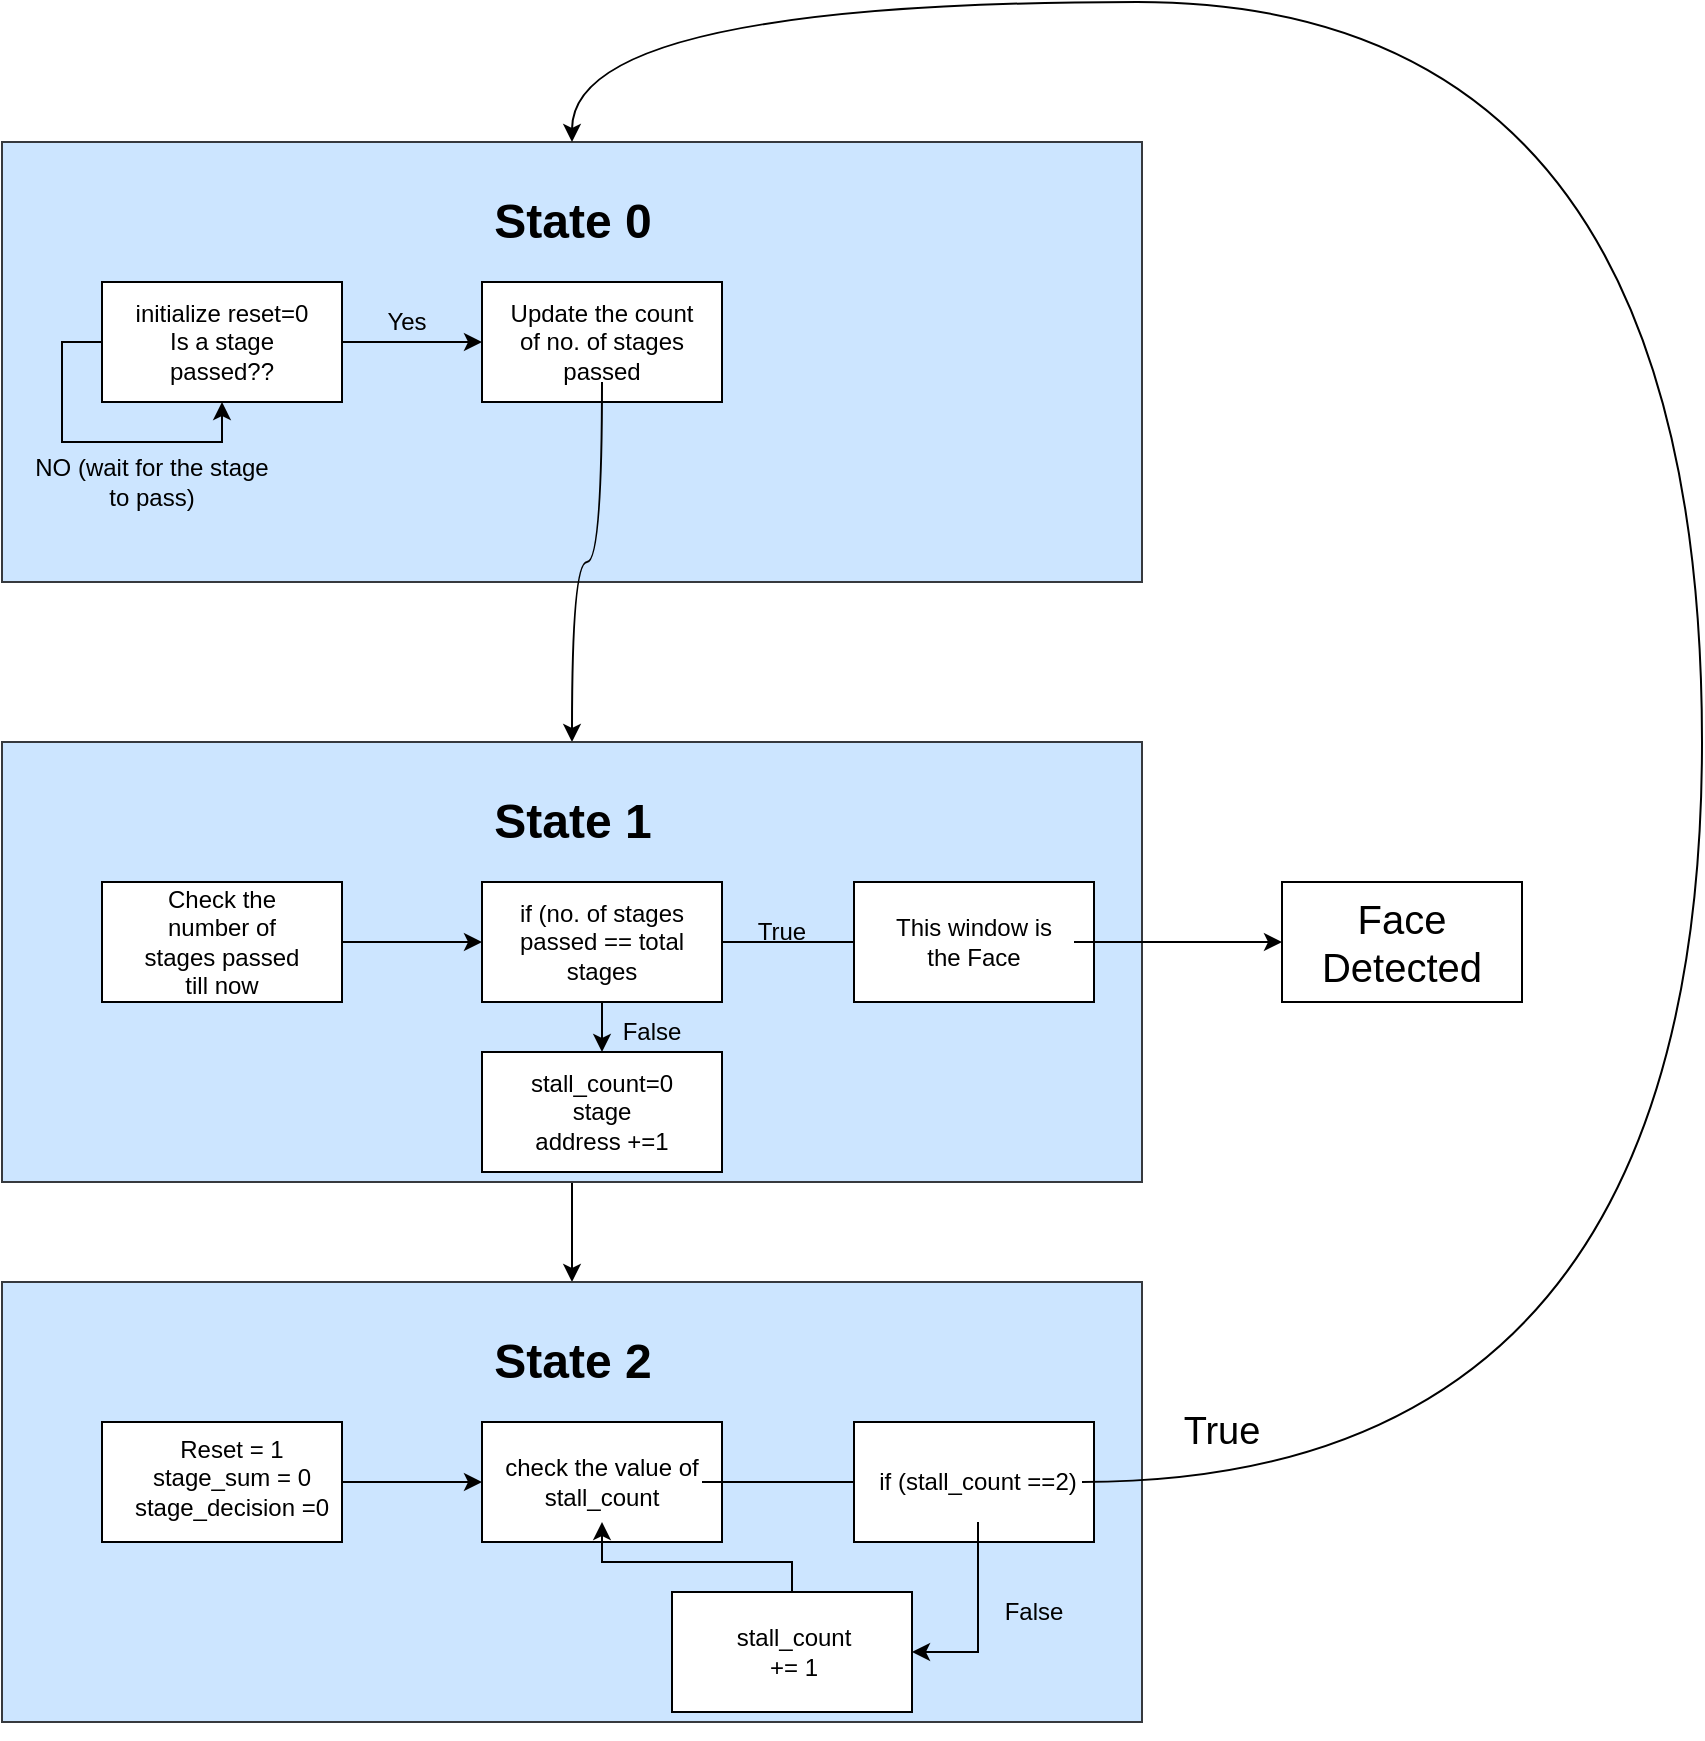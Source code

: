 <mxfile version="24.8.4">
  <diagram name="Page-1" id="X4yzGegIUSzkH-B18ibi">
    <mxGraphModel dx="1100" dy="684" grid="1" gridSize="10" guides="1" tooltips="1" connect="1" arrows="1" fold="1" page="1" pageScale="1" pageWidth="850" pageHeight="1100" math="0" shadow="0">
      <root>
        <mxCell id="0" />
        <mxCell id="1" parent="0" />
        <mxCell id="AWEAjnlp_y2p0hdCzsuD-3" value="" style="rounded=0;whiteSpace=wrap;html=1;fillColor=#cce5ff;strokeColor=#36393d;" vertex="1" parent="1">
          <mxGeometry x="70" y="90" width="570" height="220" as="geometry" />
        </mxCell>
        <mxCell id="AWEAjnlp_y2p0hdCzsuD-4" style="edgeStyle=orthogonalEdgeStyle;rounded=0;orthogonalLoop=1;jettySize=auto;html=1;exitX=1;exitY=0.5;exitDx=0;exitDy=0;entryX=0;entryY=0.5;entryDx=0;entryDy=0;" edge="1" parent="1" source="AWEAjnlp_y2p0hdCzsuD-5" target="AWEAjnlp_y2p0hdCzsuD-9">
          <mxGeometry relative="1" as="geometry" />
        </mxCell>
        <mxCell id="AWEAjnlp_y2p0hdCzsuD-5" value="" style="rounded=0;whiteSpace=wrap;html=1;" vertex="1" parent="1">
          <mxGeometry x="120" y="160" width="120" height="60" as="geometry" />
        </mxCell>
        <mxCell id="AWEAjnlp_y2p0hdCzsuD-6" value="&lt;div&gt;initialize reset=0&lt;/div&gt;Is a stage passed??" style="text;html=1;align=center;verticalAlign=middle;whiteSpace=wrap;rounded=0;" vertex="1" parent="1">
          <mxGeometry x="135" y="175" width="90" height="30" as="geometry" />
        </mxCell>
        <mxCell id="AWEAjnlp_y2p0hdCzsuD-7" value="State 0" style="text;strokeColor=none;fillColor=none;html=1;fontSize=24;fontStyle=1;verticalAlign=middle;align=center;" vertex="1" parent="1">
          <mxGeometry x="305" y="110" width="100" height="40" as="geometry" />
        </mxCell>
        <mxCell id="AWEAjnlp_y2p0hdCzsuD-9" value="" style="rounded=0;whiteSpace=wrap;html=1;" vertex="1" parent="1">
          <mxGeometry x="310" y="160" width="120" height="60" as="geometry" />
        </mxCell>
        <mxCell id="AWEAjnlp_y2p0hdCzsuD-114" style="edgeStyle=orthogonalEdgeStyle;rounded=0;orthogonalLoop=1;jettySize=auto;html=1;entryX=0.5;entryY=0;entryDx=0;entryDy=0;curved=1;" edge="1" parent="1" source="AWEAjnlp_y2p0hdCzsuD-10" target="AWEAjnlp_y2p0hdCzsuD-21">
          <mxGeometry relative="1" as="geometry" />
        </mxCell>
        <mxCell id="AWEAjnlp_y2p0hdCzsuD-10" value="Update the count of no. of stages passed" style="text;html=1;align=center;verticalAlign=middle;whiteSpace=wrap;rounded=0;" vertex="1" parent="1">
          <mxGeometry x="320" y="170" width="100" height="40" as="geometry" />
        </mxCell>
        <mxCell id="AWEAjnlp_y2p0hdCzsuD-11" value="Yes" style="text;html=1;align=center;verticalAlign=middle;whiteSpace=wrap;rounded=0;" vertex="1" parent="1">
          <mxGeometry x="250" y="170" width="45" height="20" as="geometry" />
        </mxCell>
        <mxCell id="AWEAjnlp_y2p0hdCzsuD-12" style="edgeStyle=orthogonalEdgeStyle;rounded=0;orthogonalLoop=1;jettySize=auto;html=1;exitX=0;exitY=0.5;exitDx=0;exitDy=0;entryX=0.5;entryY=1;entryDx=0;entryDy=0;" edge="1" parent="1" source="AWEAjnlp_y2p0hdCzsuD-5" target="AWEAjnlp_y2p0hdCzsuD-5">
          <mxGeometry relative="1" as="geometry" />
        </mxCell>
        <mxCell id="AWEAjnlp_y2p0hdCzsuD-13" value="NO (wait for the stage to pass)" style="text;html=1;align=center;verticalAlign=middle;whiteSpace=wrap;rounded=0;" vertex="1" parent="1">
          <mxGeometry x="80" y="245" width="130" height="30" as="geometry" />
        </mxCell>
        <mxCell id="AWEAjnlp_y2p0hdCzsuD-20" style="edgeStyle=orthogonalEdgeStyle;rounded=0;orthogonalLoop=1;jettySize=auto;html=1;exitX=0.5;exitY=1;exitDx=0;exitDy=0;" edge="1" parent="1" source="AWEAjnlp_y2p0hdCzsuD-3" target="AWEAjnlp_y2p0hdCzsuD-3">
          <mxGeometry relative="1" as="geometry" />
        </mxCell>
        <mxCell id="AWEAjnlp_y2p0hdCzsuD-112" style="edgeStyle=orthogonalEdgeStyle;rounded=0;orthogonalLoop=1;jettySize=auto;html=1;entryX=0.5;entryY=0;entryDx=0;entryDy=0;" edge="1" parent="1" source="AWEAjnlp_y2p0hdCzsuD-21" target="AWEAjnlp_y2p0hdCzsuD-82">
          <mxGeometry relative="1" as="geometry" />
        </mxCell>
        <mxCell id="AWEAjnlp_y2p0hdCzsuD-21" value="" style="rounded=0;whiteSpace=wrap;html=1;fillColor=#cce5ff;strokeColor=#36393d;" vertex="1" parent="1">
          <mxGeometry x="70" y="390" width="570" height="220" as="geometry" />
        </mxCell>
        <mxCell id="AWEAjnlp_y2p0hdCzsuD-22" style="edgeStyle=orthogonalEdgeStyle;rounded=0;orthogonalLoop=1;jettySize=auto;html=1;exitX=1;exitY=0.5;exitDx=0;exitDy=0;entryX=0;entryY=0.5;entryDx=0;entryDy=0;" edge="1" parent="1" source="AWEAjnlp_y2p0hdCzsuD-23" target="AWEAjnlp_y2p0hdCzsuD-26">
          <mxGeometry relative="1" as="geometry" />
        </mxCell>
        <mxCell id="AWEAjnlp_y2p0hdCzsuD-23" value="" style="rounded=0;whiteSpace=wrap;html=1;" vertex="1" parent="1">
          <mxGeometry x="120" y="460" width="120" height="60" as="geometry" />
        </mxCell>
        <mxCell id="AWEAjnlp_y2p0hdCzsuD-24" value="Check the number of stages passed till now" style="text;html=1;align=center;verticalAlign=middle;whiteSpace=wrap;rounded=0;" vertex="1" parent="1">
          <mxGeometry x="135" y="475" width="90" height="30" as="geometry" />
        </mxCell>
        <mxCell id="AWEAjnlp_y2p0hdCzsuD-25" value="State 1" style="text;strokeColor=none;fillColor=none;html=1;fontSize=24;fontStyle=1;verticalAlign=middle;align=center;" vertex="1" parent="1">
          <mxGeometry x="305" y="410" width="100" height="40" as="geometry" />
        </mxCell>
        <mxCell id="AWEAjnlp_y2p0hdCzsuD-38" style="edgeStyle=orthogonalEdgeStyle;rounded=0;orthogonalLoop=1;jettySize=auto;html=1;exitX=0.5;exitY=1;exitDx=0;exitDy=0;entryX=0.5;entryY=0;entryDx=0;entryDy=0;" edge="1" parent="1" source="AWEAjnlp_y2p0hdCzsuD-26" target="AWEAjnlp_y2p0hdCzsuD-36">
          <mxGeometry relative="1" as="geometry" />
        </mxCell>
        <mxCell id="AWEAjnlp_y2p0hdCzsuD-26" value="" style="rounded=0;whiteSpace=wrap;html=1;" vertex="1" parent="1">
          <mxGeometry x="310" y="460" width="120" height="60" as="geometry" />
        </mxCell>
        <mxCell id="AWEAjnlp_y2p0hdCzsuD-35" style="edgeStyle=orthogonalEdgeStyle;rounded=0;orthogonalLoop=1;jettySize=auto;html=1;exitX=1;exitY=0.5;exitDx=0;exitDy=0;" edge="1" parent="1" source="AWEAjnlp_y2p0hdCzsuD-26" target="AWEAjnlp_y2p0hdCzsuD-32">
          <mxGeometry relative="1" as="geometry" />
        </mxCell>
        <mxCell id="AWEAjnlp_y2p0hdCzsuD-27" value="if (no. of stages passed == total stages" style="text;html=1;align=center;verticalAlign=middle;whiteSpace=wrap;rounded=0;" vertex="1" parent="1">
          <mxGeometry x="320" y="470" width="100" height="40" as="geometry" />
        </mxCell>
        <mxCell id="AWEAjnlp_y2p0hdCzsuD-31" style="edgeStyle=orthogonalEdgeStyle;rounded=0;orthogonalLoop=1;jettySize=auto;html=1;exitX=0.5;exitY=1;exitDx=0;exitDy=0;" edge="1" parent="1" source="AWEAjnlp_y2p0hdCzsuD-21" target="AWEAjnlp_y2p0hdCzsuD-21">
          <mxGeometry relative="1" as="geometry" />
        </mxCell>
        <mxCell id="AWEAjnlp_y2p0hdCzsuD-34" value="" style="rounded=0;whiteSpace=wrap;html=1;" vertex="1" parent="1">
          <mxGeometry x="496" y="460" width="120" height="60" as="geometry" />
        </mxCell>
        <mxCell id="AWEAjnlp_y2p0hdCzsuD-100" value="" style="edgeStyle=orthogonalEdgeStyle;rounded=0;orthogonalLoop=1;jettySize=auto;html=1;" edge="1" parent="1" source="AWEAjnlp_y2p0hdCzsuD-32" target="AWEAjnlp_y2p0hdCzsuD-44">
          <mxGeometry relative="1" as="geometry" />
        </mxCell>
        <mxCell id="AWEAjnlp_y2p0hdCzsuD-32" value="This window is the Face" style="text;html=1;align=center;verticalAlign=middle;whiteSpace=wrap;rounded=0;" vertex="1" parent="1">
          <mxGeometry x="506" y="470" width="100" height="40" as="geometry" />
        </mxCell>
        <mxCell id="AWEAjnlp_y2p0hdCzsuD-36" value="" style="rounded=0;whiteSpace=wrap;html=1;" vertex="1" parent="1">
          <mxGeometry x="310" y="545" width="120" height="60" as="geometry" />
        </mxCell>
        <mxCell id="AWEAjnlp_y2p0hdCzsuD-37" value="stall_count=0&lt;div&gt;stage address +=1&lt;/div&gt;" style="text;html=1;align=center;verticalAlign=middle;whiteSpace=wrap;rounded=0;" vertex="1" parent="1">
          <mxGeometry x="340" y="560" width="60" height="30" as="geometry" />
        </mxCell>
        <mxCell id="AWEAjnlp_y2p0hdCzsuD-39" value="True" style="text;html=1;align=center;verticalAlign=middle;whiteSpace=wrap;rounded=0;" vertex="1" parent="1">
          <mxGeometry x="430" y="470" width="60" height="30" as="geometry" />
        </mxCell>
        <mxCell id="AWEAjnlp_y2p0hdCzsuD-43" value="False" style="text;html=1;align=center;verticalAlign=middle;whiteSpace=wrap;rounded=0;" vertex="1" parent="1">
          <mxGeometry x="365" y="520" width="60" height="30" as="geometry" />
        </mxCell>
        <mxCell id="AWEAjnlp_y2p0hdCzsuD-44" value="" style="rounded=0;whiteSpace=wrap;html=1;" vertex="1" parent="1">
          <mxGeometry x="710" y="460" width="120" height="60" as="geometry" />
        </mxCell>
        <mxCell id="AWEAjnlp_y2p0hdCzsuD-45" value="Face Detected" style="text;html=1;align=center;verticalAlign=middle;whiteSpace=wrap;rounded=0;fontSize=20;" vertex="1" parent="1">
          <mxGeometry x="740" y="475" width="60" height="30" as="geometry" />
        </mxCell>
        <mxCell id="AWEAjnlp_y2p0hdCzsuD-82" value="" style="rounded=0;whiteSpace=wrap;html=1;fillColor=#cce5ff;strokeColor=#36393d;" vertex="1" parent="1">
          <mxGeometry x="70" y="660" width="570" height="220" as="geometry" />
        </mxCell>
        <mxCell id="AWEAjnlp_y2p0hdCzsuD-83" style="edgeStyle=orthogonalEdgeStyle;rounded=0;orthogonalLoop=1;jettySize=auto;html=1;exitX=1;exitY=0.5;exitDx=0;exitDy=0;entryX=0;entryY=0.5;entryDx=0;entryDy=0;" edge="1" parent="1" source="AWEAjnlp_y2p0hdCzsuD-84" target="AWEAjnlp_y2p0hdCzsuD-88">
          <mxGeometry relative="1" as="geometry" />
        </mxCell>
        <mxCell id="AWEAjnlp_y2p0hdCzsuD-84" value="" style="rounded=0;whiteSpace=wrap;html=1;" vertex="1" parent="1">
          <mxGeometry x="120" y="730" width="120" height="60" as="geometry" />
        </mxCell>
        <mxCell id="AWEAjnlp_y2p0hdCzsuD-86" value="State 2" style="text;strokeColor=none;fillColor=none;html=1;fontSize=24;fontStyle=1;verticalAlign=middle;align=center;" vertex="1" parent="1">
          <mxGeometry x="305" y="680" width="100" height="40" as="geometry" />
        </mxCell>
        <mxCell id="AWEAjnlp_y2p0hdCzsuD-88" value="" style="rounded=0;whiteSpace=wrap;html=1;" vertex="1" parent="1">
          <mxGeometry x="310" y="730" width="120" height="60" as="geometry" />
        </mxCell>
        <mxCell id="AWEAjnlp_y2p0hdCzsuD-102" style="edgeStyle=orthogonalEdgeStyle;rounded=0;orthogonalLoop=1;jettySize=auto;html=1;" edge="1" parent="1" source="AWEAjnlp_y2p0hdCzsuD-90" target="AWEAjnlp_y2p0hdCzsuD-95">
          <mxGeometry relative="1" as="geometry" />
        </mxCell>
        <mxCell id="AWEAjnlp_y2p0hdCzsuD-90" value="check the value of stall_count" style="text;html=1;align=center;verticalAlign=middle;whiteSpace=wrap;rounded=0;" vertex="1" parent="1">
          <mxGeometry x="320" y="740" width="100" height="40" as="geometry" />
        </mxCell>
        <mxCell id="AWEAjnlp_y2p0hdCzsuD-93" style="edgeStyle=orthogonalEdgeStyle;rounded=0;orthogonalLoop=1;jettySize=auto;html=1;exitX=0.5;exitY=1;exitDx=0;exitDy=0;" edge="1" parent="1" source="AWEAjnlp_y2p0hdCzsuD-82" target="AWEAjnlp_y2p0hdCzsuD-82">
          <mxGeometry relative="1" as="geometry" />
        </mxCell>
        <mxCell id="AWEAjnlp_y2p0hdCzsuD-94" value="" style="rounded=0;whiteSpace=wrap;html=1;" vertex="1" parent="1">
          <mxGeometry x="496" y="730" width="120" height="60" as="geometry" />
        </mxCell>
        <mxCell id="AWEAjnlp_y2p0hdCzsuD-103" style="edgeStyle=orthogonalEdgeStyle;rounded=0;orthogonalLoop=1;jettySize=auto;html=1;entryX=1;entryY=0.5;entryDx=0;entryDy=0;" edge="1" parent="1" source="AWEAjnlp_y2p0hdCzsuD-95" target="AWEAjnlp_y2p0hdCzsuD-96">
          <mxGeometry relative="1" as="geometry" />
        </mxCell>
        <mxCell id="AWEAjnlp_y2p0hdCzsuD-113" style="edgeStyle=orthogonalEdgeStyle;rounded=0;orthogonalLoop=1;jettySize=auto;html=1;entryX=0.5;entryY=0;entryDx=0;entryDy=0;curved=1;" edge="1" parent="1" source="AWEAjnlp_y2p0hdCzsuD-95" target="AWEAjnlp_y2p0hdCzsuD-3">
          <mxGeometry relative="1" as="geometry">
            <Array as="points">
              <mxPoint x="920" y="760" />
              <mxPoint x="920" y="20" />
              <mxPoint x="355" y="20" />
            </Array>
          </mxGeometry>
        </mxCell>
        <mxCell id="AWEAjnlp_y2p0hdCzsuD-95" value="if (stall_count ==2)" style="text;html=1;align=center;verticalAlign=middle;whiteSpace=wrap;rounded=0;" vertex="1" parent="1">
          <mxGeometry x="506" y="740" width="104" height="40" as="geometry" />
        </mxCell>
        <mxCell id="AWEAjnlp_y2p0hdCzsuD-105" style="edgeStyle=orthogonalEdgeStyle;rounded=0;orthogonalLoop=1;jettySize=auto;html=1;entryX=0.5;entryY=1;entryDx=0;entryDy=0;" edge="1" parent="1" source="AWEAjnlp_y2p0hdCzsuD-96" target="AWEAjnlp_y2p0hdCzsuD-90">
          <mxGeometry relative="1" as="geometry">
            <Array as="points">
              <mxPoint x="465" y="800" />
              <mxPoint x="370" y="800" />
            </Array>
          </mxGeometry>
        </mxCell>
        <mxCell id="AWEAjnlp_y2p0hdCzsuD-96" value="" style="rounded=0;whiteSpace=wrap;html=1;" vertex="1" parent="1">
          <mxGeometry x="405" y="815" width="120" height="60" as="geometry" />
        </mxCell>
        <mxCell id="AWEAjnlp_y2p0hdCzsuD-99" value="False" style="text;html=1;align=center;verticalAlign=middle;whiteSpace=wrap;rounded=0;" vertex="1" parent="1">
          <mxGeometry x="556" y="810" width="60" height="30" as="geometry" />
        </mxCell>
        <mxCell id="AWEAjnlp_y2p0hdCzsuD-106" value="stall_count += 1" style="text;html=1;align=center;verticalAlign=middle;whiteSpace=wrap;rounded=0;" vertex="1" parent="1">
          <mxGeometry x="436" y="830" width="60" height="30" as="geometry" />
        </mxCell>
        <mxCell id="AWEAjnlp_y2p0hdCzsuD-108" value="Reset&lt;span style=&quot;background-color: initial;&quot;&gt;&amp;nbsp;= 1&lt;/span&gt;&lt;div&gt;stage_sum = 0&lt;/div&gt;&lt;div&gt;stage_decision =0&lt;br&gt;&lt;div&gt;&lt;br&gt;&lt;/div&gt;&lt;/div&gt;" style="text;html=1;align=center;verticalAlign=middle;whiteSpace=wrap;rounded=0;" vertex="1" parent="1">
          <mxGeometry x="130" y="750" width="110" height="30" as="geometry" />
        </mxCell>
        <mxCell id="AWEAjnlp_y2p0hdCzsuD-115" value="True" style="text;html=1;align=center;verticalAlign=middle;whiteSpace=wrap;rounded=0;fontSize=19;" vertex="1" parent="1">
          <mxGeometry x="650" y="720" width="60" height="30" as="geometry" />
        </mxCell>
      </root>
    </mxGraphModel>
  </diagram>
</mxfile>
